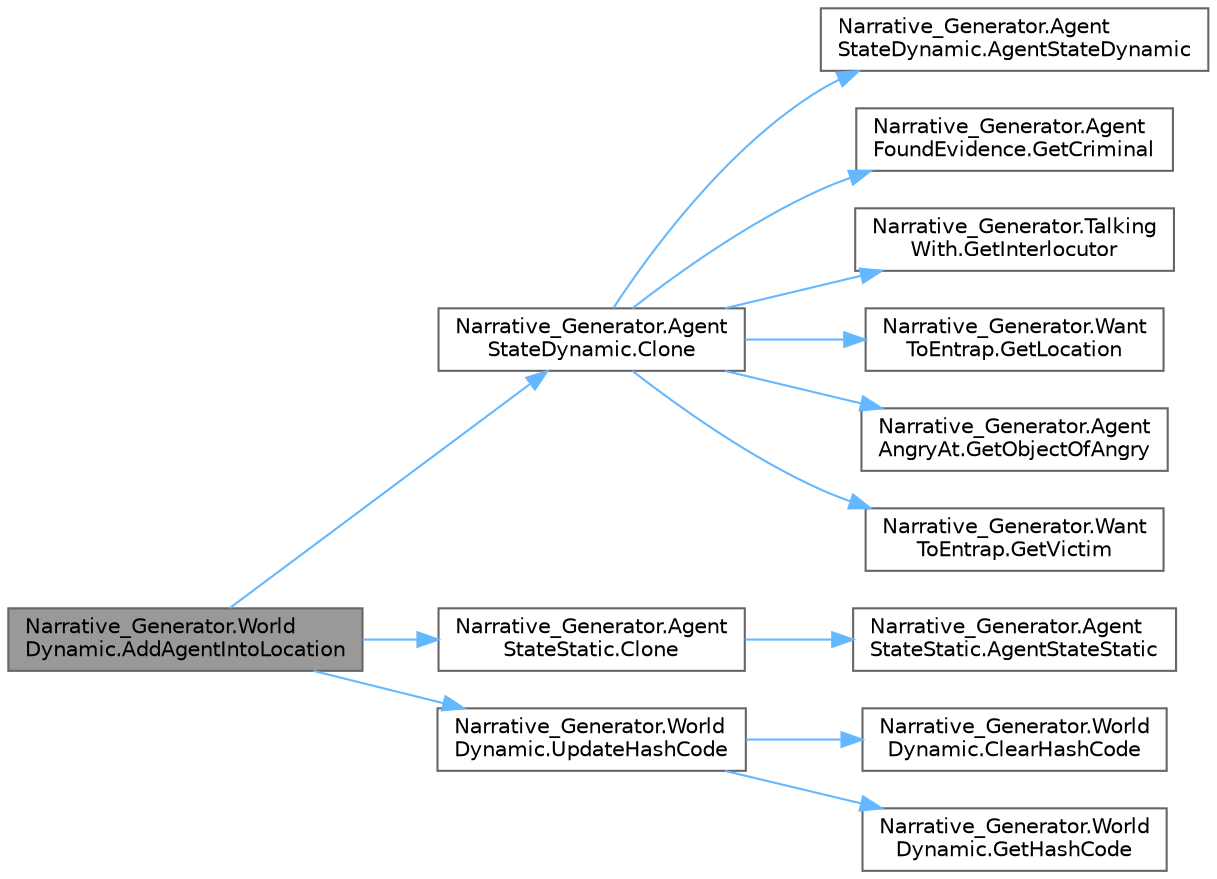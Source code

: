digraph "Narrative_Generator.WorldDynamic.AddAgentIntoLocation"
{
 // LATEX_PDF_SIZE
  bgcolor="transparent";
  edge [fontname=Helvetica,fontsize=10,labelfontname=Helvetica,labelfontsize=10];
  node [fontname=Helvetica,fontsize=10,shape=box,height=0.2,width=0.4];
  rankdir="LR";
  Node1 [label="Narrative_Generator.World\lDynamic.AddAgentIntoLocation",height=0.2,width=0.4,color="gray40", fillcolor="grey60", style="filled", fontcolor="black",tooltip="Adds the specified agent to the specified location."];
  Node1 -> Node2 [color="steelblue1",style="solid"];
  Node2 [label="Narrative_Generator.Agent\lStateDynamic.Clone",height=0.2,width=0.4,color="grey40", fillcolor="white", style="filled",URL="$class_narrative___generator_1_1_agent_state_dynamic.html#a9c4c58704106854ff310abb99ff59957",tooltip="Deep cloning of an agent."];
  Node2 -> Node3 [color="steelblue1",style="solid"];
  Node3 [label="Narrative_Generator.Agent\lStateDynamic.AgentStateDynamic",height=0.2,width=0.4,color="grey40", fillcolor="white", style="filled",URL="$class_narrative___generator_1_1_agent_state_dynamic.html#ab0ac5fa49a393c8df2037bdae7e878f9",tooltip="Parameterless constructor."];
  Node2 -> Node4 [color="steelblue1",style="solid"];
  Node4 [label="Narrative_Generator.Agent\lFoundEvidence.GetCriminal",height=0.2,width=0.4,color="grey40", fillcolor="white", style="filled",URL="$class_narrative___generator_1_1_agent_found_evidence.html#a619e96a78dc90f5e0724ae4cbc8514c8",tooltip="Returns information about the agent against which the evidence points."];
  Node2 -> Node5 [color="steelblue1",style="solid"];
  Node5 [label="Narrative_Generator.Talking\lWith.GetInterlocutor",height=0.2,width=0.4,color="grey40", fillcolor="white", style="filled",URL="$class_narrative___generator_1_1_talking_with.html#a9630a44137e151c7d458a874f105d33f",tooltip="Returns information about the agent of the interlocutor."];
  Node2 -> Node6 [color="steelblue1",style="solid"];
  Node6 [label="Narrative_Generator.Want\lToEntrap.GetLocation",height=0.2,width=0.4,color="grey40", fillcolor="white", style="filled",URL="$class_narrative___generator_1_1_want_to_entrap.html#aa256faa1c89b96a8e891bb9ae4359222",tooltip="Returns the target location to which this agent would like to move some other agent."];
  Node2 -> Node7 [color="steelblue1",style="solid"];
  Node7 [label="Narrative_Generator.Agent\lAngryAt.GetObjectOfAngry",height=0.2,width=0.4,color="grey40", fillcolor="white", style="filled",URL="$class_narrative___generator_1_1_agent_angry_at.html#a6ef7f5c118ceedebc1923599ee19545c",tooltip="Returns information about the agent that this agent is angry with."];
  Node2 -> Node8 [color="steelblue1",style="solid"];
  Node8 [label="Narrative_Generator.Want\lToEntrap.GetVictim",height=0.2,width=0.4,color="grey40", fillcolor="white", style="filled",URL="$class_narrative___generator_1_1_want_to_entrap.html#aa48dd89b640d761cb6f98a1236b43b36",tooltip="Returns information about the agent that this agent would like to move to some location."];
  Node1 -> Node9 [color="steelblue1",style="solid"];
  Node9 [label="Narrative_Generator.Agent\lStateStatic.Clone",height=0.2,width=0.4,color="grey40", fillcolor="white", style="filled",URL="$class_narrative___generator_1_1_agent_state_static.html#a32adf4a2449433f482775916d9beb111",tooltip="Method for cloning an agent."];
  Node9 -> Node10 [color="steelblue1",style="solid"];
  Node10 [label="Narrative_Generator.Agent\lStateStatic.AgentStateStatic",height=0.2,width=0.4,color="grey40", fillcolor="white", style="filled",URL="$class_narrative___generator_1_1_agent_state_static.html#a4f099a7caf5f22743a45796618db1dc7",tooltip="Method-constructor of the static part of the agent (without input parameters)."];
  Node1 -> Node11 [color="steelblue1",style="solid"];
  Node11 [label="Narrative_Generator.World\lDynamic.UpdateHashCode",height=0.2,width=0.4,color="grey40", fillcolor="white", style="filled",URL="$class_narrative___generator_1_1_world_dynamic.html#a14ee6a0a9695ebd179d4c378a63fffdc",tooltip="Updates (refresh) the current hash code value."];
  Node11 -> Node12 [color="steelblue1",style="solid"];
  Node12 [label="Narrative_Generator.World\lDynamic.ClearHashCode",height=0.2,width=0.4,color="grey40", fillcolor="white", style="filled",URL="$class_narrative___generator_1_1_world_dynamic.html#a09e69ba75f8c366973719ff2909d36b1",tooltip="Clears the current hash code value."];
  Node11 -> Node13 [color="steelblue1",style="solid"];
  Node13 [label="Narrative_Generator.World\lDynamic.GetHashCode",height=0.2,width=0.4,color="grey40", fillcolor="white", style="filled",URL="$class_narrative___generator_1_1_world_dynamic.html#aebfe541cb9cba87220afdc0b6e7da30b",tooltip="Calculates and returns the hash code of this instance of the WorldDynamic."];
}
